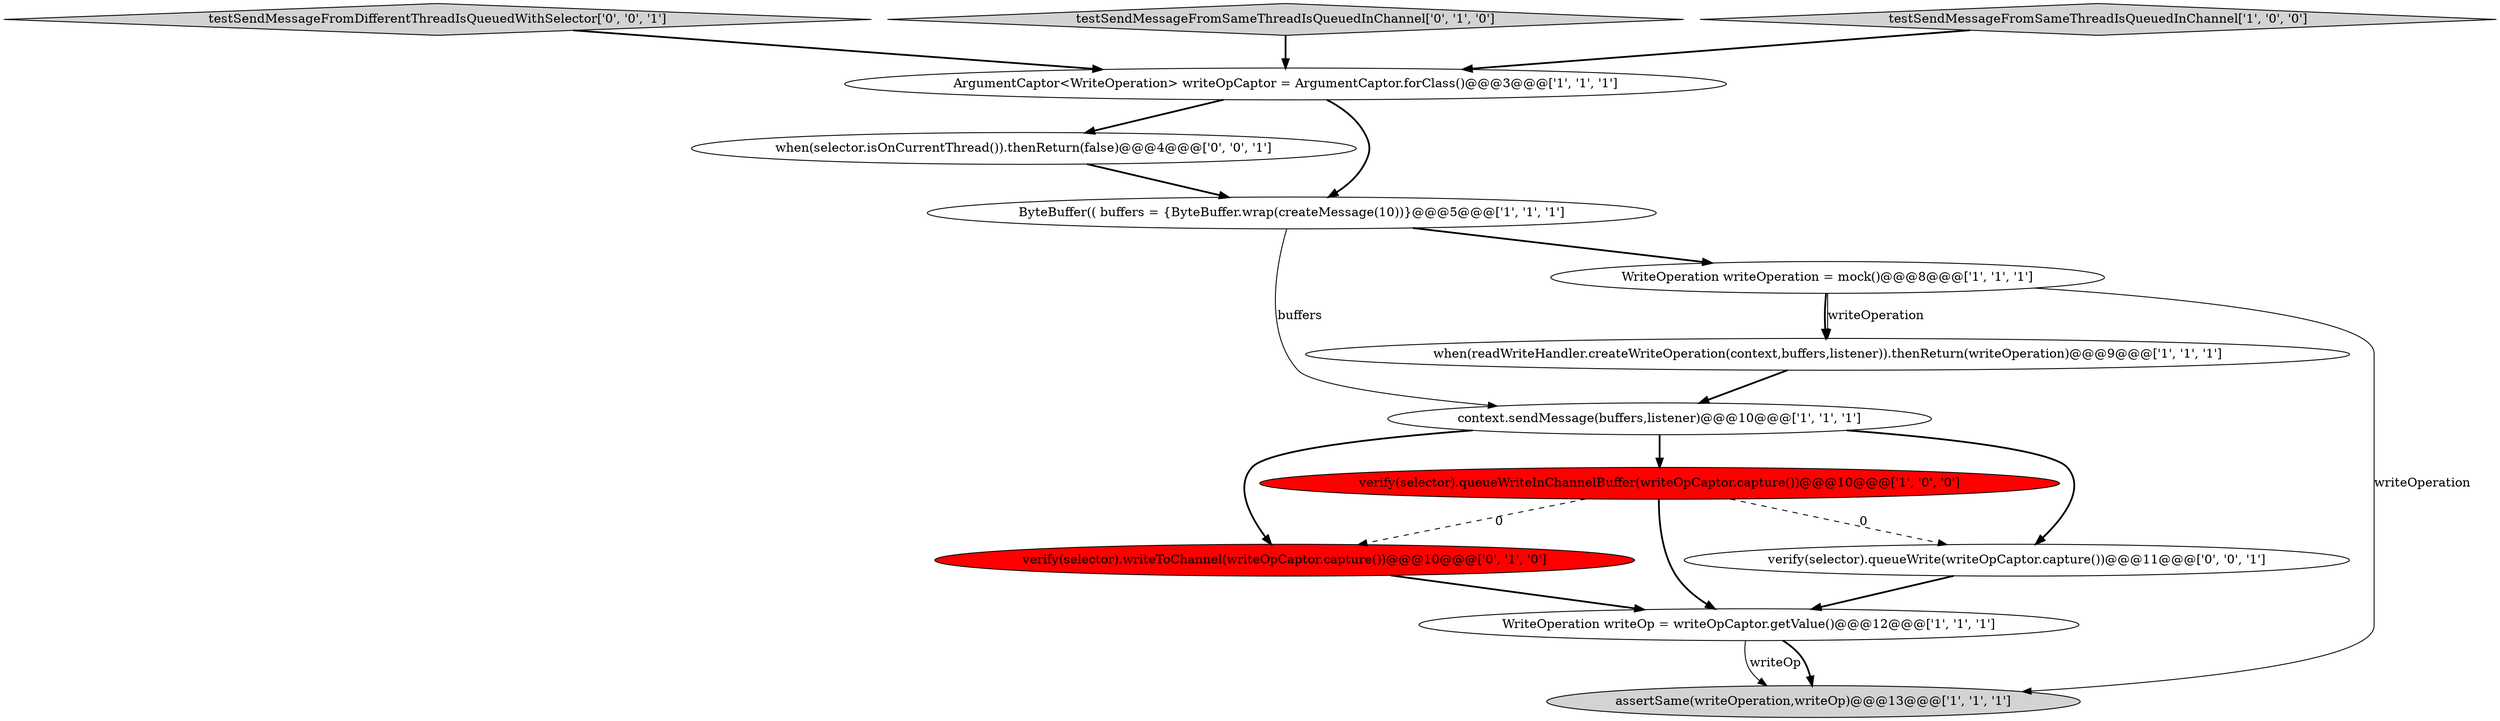 digraph {
7 [style = filled, label = "when(readWriteHandler.createWriteOperation(context,buffers,listener)).thenReturn(writeOperation)@@@9@@@['1', '1', '1']", fillcolor = white, shape = ellipse image = "AAA0AAABBB1BBB"];
6 [style = filled, label = "WriteOperation writeOp = writeOpCaptor.getValue()@@@12@@@['1', '1', '1']", fillcolor = white, shape = ellipse image = "AAA0AAABBB1BBB"];
2 [style = filled, label = "context.sendMessage(buffers,listener)@@@10@@@['1', '1', '1']", fillcolor = white, shape = ellipse image = "AAA0AAABBB1BBB"];
12 [style = filled, label = "testSendMessageFromDifferentThreadIsQueuedWithSelector['0', '0', '1']", fillcolor = lightgray, shape = diamond image = "AAA0AAABBB3BBB"];
9 [style = filled, label = "verify(selector).writeToChannel(writeOpCaptor.capture())@@@10@@@['0', '1', '0']", fillcolor = red, shape = ellipse image = "AAA1AAABBB2BBB"];
10 [style = filled, label = "testSendMessageFromSameThreadIsQueuedInChannel['0', '1', '0']", fillcolor = lightgray, shape = diamond image = "AAA0AAABBB2BBB"];
3 [style = filled, label = "ArgumentCaptor<WriteOperation> writeOpCaptor = ArgumentCaptor.forClass()@@@3@@@['1', '1', '1']", fillcolor = white, shape = ellipse image = "AAA0AAABBB1BBB"];
5 [style = filled, label = "assertSame(writeOperation,writeOp)@@@13@@@['1', '1', '1']", fillcolor = lightgray, shape = ellipse image = "AAA0AAABBB1BBB"];
0 [style = filled, label = "verify(selector).queueWriteInChannelBuffer(writeOpCaptor.capture())@@@10@@@['1', '0', '0']", fillcolor = red, shape = ellipse image = "AAA1AAABBB1BBB"];
13 [style = filled, label = "verify(selector).queueWrite(writeOpCaptor.capture())@@@11@@@['0', '0', '1']", fillcolor = white, shape = ellipse image = "AAA0AAABBB3BBB"];
8 [style = filled, label = "testSendMessageFromSameThreadIsQueuedInChannel['1', '0', '0']", fillcolor = lightgray, shape = diamond image = "AAA0AAABBB1BBB"];
11 [style = filled, label = "when(selector.isOnCurrentThread()).thenReturn(false)@@@4@@@['0', '0', '1']", fillcolor = white, shape = ellipse image = "AAA0AAABBB3BBB"];
1 [style = filled, label = "ByteBuffer(( buffers = {ByteBuffer.wrap(createMessage(10))}@@@5@@@['1', '1', '1']", fillcolor = white, shape = ellipse image = "AAA0AAABBB1BBB"];
4 [style = filled, label = "WriteOperation writeOperation = mock()@@@8@@@['1', '1', '1']", fillcolor = white, shape = ellipse image = "AAA0AAABBB1BBB"];
1->4 [style = bold, label=""];
3->1 [style = bold, label=""];
0->6 [style = bold, label=""];
11->1 [style = bold, label=""];
8->3 [style = bold, label=""];
3->11 [style = bold, label=""];
10->3 [style = bold, label=""];
2->9 [style = bold, label=""];
6->5 [style = solid, label="writeOp"];
4->7 [style = bold, label=""];
9->6 [style = bold, label=""];
2->13 [style = bold, label=""];
4->5 [style = solid, label="writeOperation"];
6->5 [style = bold, label=""];
2->0 [style = bold, label=""];
7->2 [style = bold, label=""];
0->13 [style = dashed, label="0"];
4->7 [style = solid, label="writeOperation"];
1->2 [style = solid, label="buffers"];
12->3 [style = bold, label=""];
0->9 [style = dashed, label="0"];
13->6 [style = bold, label=""];
}
